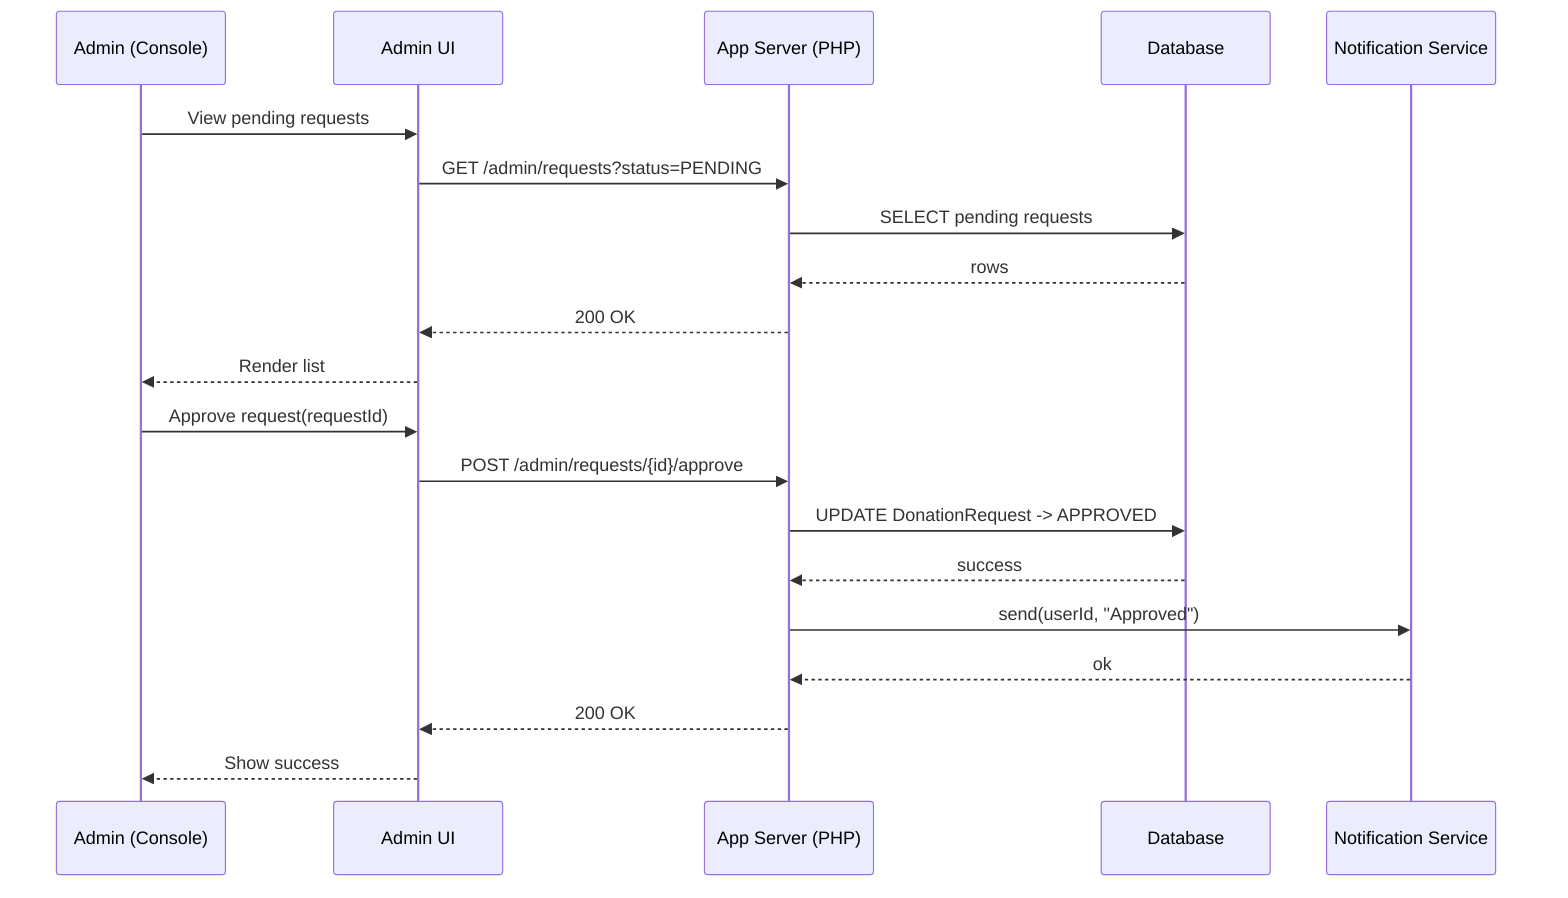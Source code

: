 sequenceDiagram
    participant Admin as Admin (Console)
    participant W as Admin UI
    participant A as App Server (PHP)
    participant DB as Database
    participant N as Notification Service

    Admin->>W: View pending requests
    W->>A: GET /admin/requests?status=PENDING
    A->>DB: SELECT pending requests
    DB-->>A: rows
    A-->>W: 200 OK
    W-->>Admin: Render list

    Admin->>W: Approve request(requestId)
    W->>A: POST /admin/requests/{id}/approve
    A->>DB: UPDATE DonationRequest -> APPROVED
    DB-->>A: success
    A->>N: send(userId, "Approved")
    N-->>A: ok
    A-->>W: 200 OK
    W-->>Admin: Show success